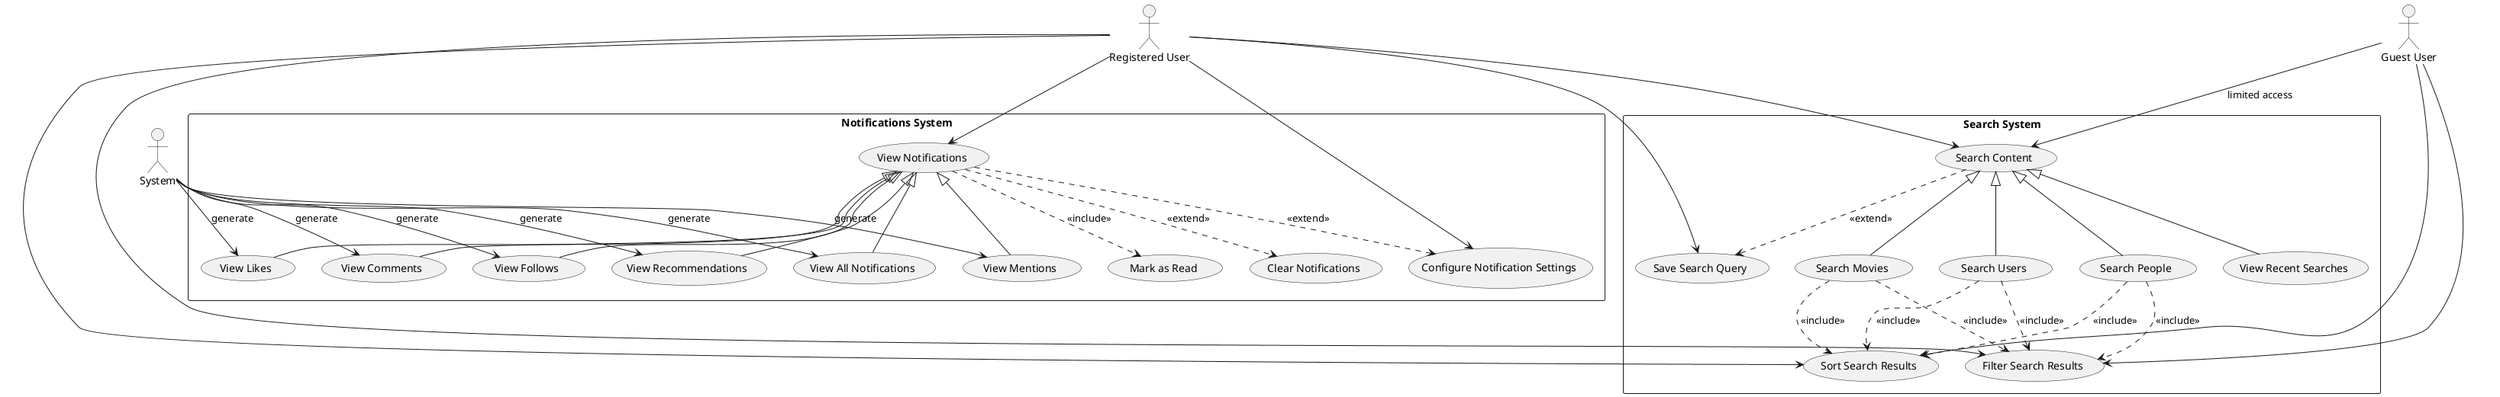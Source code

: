 @startuml CineVibe-Search-Notifications


' Define actors
actor "Registered User" as RegUser
actor "Guest User" as Guest
actor "System" as System

' Main use cases
rectangle "Search System" {
  usecase "Search Content" as UC_Search
  
  ' Search sub-usecases
  usecase "Search Movies" as UC_SearchMovies
  usecase "Search People" as UC_SearchPeople
  usecase "Search Users" as UC_SearchUsers
  usecase "View Recent Searches" as UC_RecentSearches
  
  ' Search actions
  usecase "Filter Search Results" as UC_FilterSearch
  usecase "Sort Search Results" as UC_SortSearch
  usecase "Save Search Query" as UC_SaveSearch
  
  ' Relationships
  UC_Search <|-- UC_SearchMovies
  UC_Search <|-- UC_SearchPeople
  UC_Search <|-- UC_SearchUsers
  UC_Search <|-- UC_RecentSearches
  
  ' Include/extend relationships
  UC_SearchMovies ..> UC_FilterSearch : <<include>>
  UC_SearchMovies ..> UC_SortSearch : <<include>>
  UC_SearchPeople ..> UC_FilterSearch : <<include>>
  UC_SearchPeople ..> UC_SortSearch : <<include>>
  UC_SearchUsers ..> UC_FilterSearch : <<include>>
  UC_SearchUsers ..> UC_SortSearch : <<include>>
  UC_Search ..> UC_SaveSearch : <<extend>>
}

rectangle "Notifications System" {
  usecase "View Notifications" as UC_ViewNotifications
  
  ' Notification sub-usecases
  usecase "View All Notifications" as UC_AllNotifications
  usecase "View Mentions" as UC_Mentions
  usecase "View Likes" as UC_Likes
  usecase "View Comments" as UC_Comments
  usecase "View Follows" as UC_Follows
  usecase "View Recommendations" as UC_Recommendations
  
  ' Notification actions
  usecase "Mark as Read" as UC_MarkRead
  usecase "Clear Notifications" as UC_ClearNotifications
  usecase "Configure Notification Settings" as UC_NotificationSettings
  
  ' Relationships
  UC_ViewNotifications <|-- UC_AllNotifications
  UC_ViewNotifications <|-- UC_Mentions
  UC_ViewNotifications <|-- UC_Likes
  UC_ViewNotifications <|-- UC_Comments
  UC_ViewNotifications <|-- UC_Follows
  UC_ViewNotifications <|-- UC_Recommendations
  
  ' Include/extend relationships
  UC_ViewNotifications ..> UC_MarkRead : <<include>>
  UC_ViewNotifications ..> UC_ClearNotifications : <<extend>>
  UC_ViewNotifications ..> UC_NotificationSettings : <<extend>>
}

' Actor relationships
RegUser --> UC_Search
RegUser --> UC_FilterSearch
RegUser --> UC_SortSearch
RegUser --> UC_SaveSearch
RegUser --> UC_ViewNotifications
RegUser --> UC_NotificationSettings

Guest --> UC_Search : limited access
Guest --> UC_FilterSearch
Guest --> UC_SortSearch

System --> UC_Recommendations : generate
System --> UC_AllNotifications : generate
System --> UC_Mentions : generate
System --> UC_Likes : generate
System --> UC_Comments : generate
System --> UC_Follows : generate

@enduml
